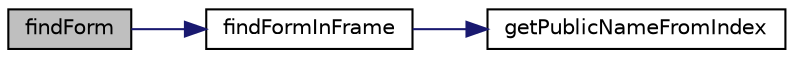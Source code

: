 digraph "findForm"
{
  edge [fontname="Helvetica",fontsize="10",labelfontname="Helvetica",labelfontsize="10"];
  node [fontname="Helvetica",fontsize="10",shape=record];
  rankdir="LR";
  Node1 [label="findForm",height=0.2,width=0.4,color="black", fillcolor="grey75", style="filled" fontcolor="black"];
  Node1 -> Node2 [color="midnightblue",fontsize="10",style="solid",fontname="Helvetica"];
  Node2 [label="findFormInFrame",height=0.2,width=0.4,color="black", fillcolor="white", style="filled",URL="$class_simple_frameset.html#a4ce8c0ac334b9f24c83c16934cb02bf3"];
  Node2 -> Node3 [color="midnightblue",fontsize="10",style="solid",fontname="Helvetica"];
  Node3 [label="getPublicNameFromIndex",height=0.2,width=0.4,color="black", fillcolor="white", style="filled",URL="$class_simple_frameset.html#ab9c24750944850da40b145d0e299001e"];
}
